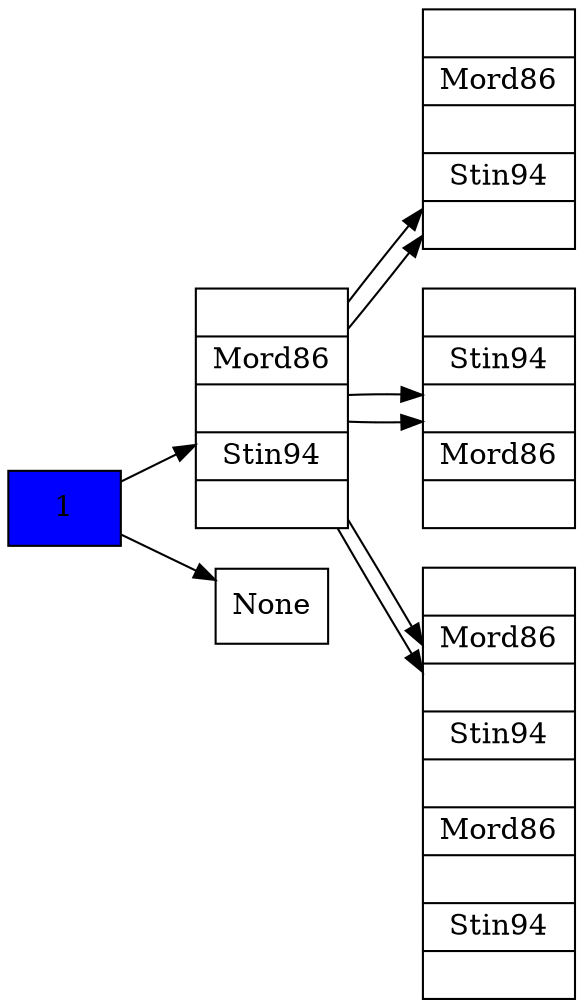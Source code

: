 digraph g{
rankdir=LR
<lista_doble_historial.Nodo_juego instance at 0x10a150488>[label = 1 shape =box, style=filled, fillcolor=blue] 
subgraph 1{
 node [shape=record];
<lista_doble_historial.Nodo_juego instance at 0x10a150488>-><[<arbol_B_historial.Estadistica instance at 0x10a134098>, <arbol_B_historial.Estadistica instance at 0x10a17cb90>]><[<arbol_B_historial.Estadistica instance at 0x10a134098>, <arbol_B_historial.Estadistica instance at 0x10a17cb90>]>[label="<P0>|Mord86|<P1>|Stin94|<P2>"];
<[<arbol_B_historial.Estadistica instance at 0x10a134098>, <arbol_B_historial.Estadistica instance at 0x10a17cb90>]>-><[<arbol_B_historial.Estadistica instance at 0x10a150bd8>, <arbol_B_historial.Estadistica instance at 0x10a134ea8>]>
<[<arbol_B_historial.Estadistica instance at 0x10a134098>, <arbol_B_historial.Estadistica instance at 0x10a17cb90>]>-><[<arbol_B_historial.Estadistica instance at 0x10a16ebd8>, <arbol_B_historial.Estadistica instance at 0x10a174680>]>
<[<arbol_B_historial.Estadistica instance at 0x10a134098>, <arbol_B_historial.Estadistica instance at 0x10a17cb90>]>-><[<arbol_B_historial.Estadistica instance at 0x10a19b200>, <arbol_B_historial.Estadistica instance at 0x10a19bf80>, <arbol_B_historial.Estadistica instance at 0x10a1a04d0>, <arbol_B_historial.Estadistica instance at 0x10a1a0a28>]>
<[<arbol_B_historial.Estadistica instance at 0x10a134098>, <arbol_B_historial.Estadistica instance at 0x10a17cb90>]>-><[<arbol_B_historial.Estadistica instance at 0x10a150bd8>, <arbol_B_historial.Estadistica instance at 0x10a134ea8>]>
<[<arbol_B_historial.Estadistica instance at 0x10a134098>, <arbol_B_historial.Estadistica instance at 0x10a17cb90>]>-><[<arbol_B_historial.Estadistica instance at 0x10a16ebd8>, <arbol_B_historial.Estadistica instance at 0x10a174680>]>
<[<arbol_B_historial.Estadistica instance at 0x10a134098>, <arbol_B_historial.Estadistica instance at 0x10a17cb90>]>-><[<arbol_B_historial.Estadistica instance at 0x10a19b200>, <arbol_B_historial.Estadistica instance at 0x10a19bf80>, <arbol_B_historial.Estadistica instance at 0x10a1a04d0>, <arbol_B_historial.Estadistica instance at 0x10a1a0a28>]>
<[<arbol_B_historial.Estadistica instance at 0x10a150bd8>, <arbol_B_historial.Estadistica instance at 0x10a134ea8>]>[label="<P0>|Mord86|<P1>|Stin94|<P2>"];
<[<arbol_B_historial.Estadistica instance at 0x10a16ebd8>, <arbol_B_historial.Estadistica instance at 0x10a174680>]>[label="<P0>|Stin94|<P1>|Mord86|<P2>"];
<[<arbol_B_historial.Estadistica instance at 0x10a19b200>, <arbol_B_historial.Estadistica instance at 0x10a19bf80>, <arbol_B_historial.Estadistica instance at 0x10a1a04d0>, <arbol_B_historial.Estadistica instance at 0x10a1a0a28>]>[label="<P0>|Mord86|<P1>|Stin94|<P2>|Mord86|<P3>|Stin94|<P4>"];
None}
None<lista_doble_historial.Nodo_juego instance at 0x10a150488>->None}
